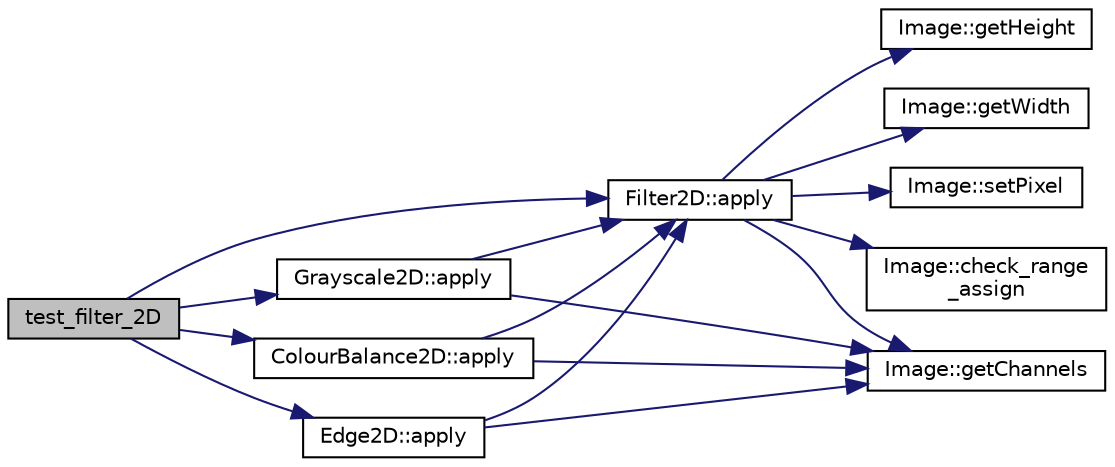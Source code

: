 digraph "test_filter_2D"
{
 // LATEX_PDF_SIZE
  edge [fontname="Helvetica",fontsize="10",labelfontname="Helvetica",labelfontsize="10"];
  node [fontname="Helvetica",fontsize="10",shape=record];
  rankdir="LR";
  Node1 [label="test_filter_2D",height=0.2,width=0.4,color="black", fillcolor="grey75", style="filled", fontcolor="black",tooltip=" "];
  Node1 -> Node2 [color="midnightblue",fontsize="10",style="solid",fontname="Helvetica"];
  Node2 [label="Grayscale2D::apply",height=0.2,width=0.4,color="black", fillcolor="white", style="filled",URL="$classGrayscale2D.html#a93d20386221396e2fcc54d1169877f49",tooltip=" "];
  Node2 -> Node3 [color="midnightblue",fontsize="10",style="solid",fontname="Helvetica"];
  Node3 [label="Filter2D::apply",height=0.2,width=0.4,color="black", fillcolor="white", style="filled",URL="$classFilter2D.html#ad7117badae2b19ecf7db6bb4107d7f81",tooltip=" "];
  Node3 -> Node4 [color="midnightblue",fontsize="10",style="solid",fontname="Helvetica"];
  Node4 [label="Image::check_range\l_assign",height=0.2,width=0.4,color="black", fillcolor="white", style="filled",URL="$classImage.html#adf74eb9c294250145821b077819eda99",tooltip=" "];
  Node3 -> Node5 [color="midnightblue",fontsize="10",style="solid",fontname="Helvetica"];
  Node5 [label="Image::getChannels",height=0.2,width=0.4,color="black", fillcolor="white", style="filled",URL="$classImage.html#ac5aa58198ae9fe5492b3512d0d6f2ab8",tooltip=" "];
  Node3 -> Node6 [color="midnightblue",fontsize="10",style="solid",fontname="Helvetica"];
  Node6 [label="Image::getHeight",height=0.2,width=0.4,color="black", fillcolor="white", style="filled",URL="$classImage.html#a1d36dbbab253f54aa2a21e7dc02f6448",tooltip=" "];
  Node3 -> Node7 [color="midnightblue",fontsize="10",style="solid",fontname="Helvetica"];
  Node7 [label="Image::getWidth",height=0.2,width=0.4,color="black", fillcolor="white", style="filled",URL="$classImage.html#a864645b6ce25dce149f4924da9e3d510",tooltip="Destructor for the Image object."];
  Node3 -> Node8 [color="midnightblue",fontsize="10",style="solid",fontname="Helvetica"];
  Node8 [label="Image::setPixel",height=0.2,width=0.4,color="black", fillcolor="white", style="filled",URL="$classImage.html#a85a0b2c6c172bb7771e4240cd8e5c4a5",tooltip="Sets the pixel value at the specified position."];
  Node2 -> Node5 [color="midnightblue",fontsize="10",style="solid",fontname="Helvetica"];
  Node1 -> Node9 [color="midnightblue",fontsize="10",style="solid",fontname="Helvetica"];
  Node9 [label="ColourBalance2D::apply",height=0.2,width=0.4,color="black", fillcolor="white", style="filled",URL="$classColourBalance2D.html#a07f60eaddba6ea60b7c246102450473f",tooltip=" "];
  Node9 -> Node3 [color="midnightblue",fontsize="10",style="solid",fontname="Helvetica"];
  Node9 -> Node5 [color="midnightblue",fontsize="10",style="solid",fontname="Helvetica"];
  Node1 -> Node10 [color="midnightblue",fontsize="10",style="solid",fontname="Helvetica"];
  Node10 [label="Edge2D::apply",height=0.2,width=0.4,color="black", fillcolor="white", style="filled",URL="$classEdge2D.html#a9e1a030e596c845abf9bb7181e768bfa",tooltip=" "];
  Node10 -> Node3 [color="midnightblue",fontsize="10",style="solid",fontname="Helvetica"];
  Node10 -> Node5 [color="midnightblue",fontsize="10",style="solid",fontname="Helvetica"];
  Node1 -> Node3 [color="midnightblue",fontsize="10",style="solid",fontname="Helvetica"];
}
